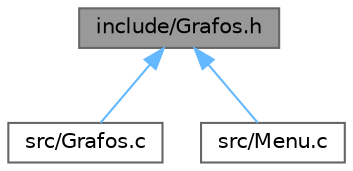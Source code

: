 digraph "include/Grafos.h"
{
 // LATEX_PDF_SIZE
  bgcolor="transparent";
  edge [fontname=Helvetica,fontsize=10,labelfontname=Helvetica,labelfontsize=10];
  node [fontname=Helvetica,fontsize=10,shape=box,height=0.2,width=0.4];
  Node1 [id="Node000001",label="include/Grafos.h",height=0.2,width=0.4,color="gray40", fillcolor="grey60", style="filled", fontcolor="black",tooltip=" "];
  Node1 -> Node2 [id="edge1_Node000001_Node000002",dir="back",color="steelblue1",style="solid",tooltip=" "];
  Node2 [id="Node000002",label="src/Grafos.c",height=0.2,width=0.4,color="grey40", fillcolor="white", style="filled",URL="$Grafos_8c.html",tooltip=" "];
  Node1 -> Node3 [id="edge2_Node000001_Node000003",dir="back",color="steelblue1",style="solid",tooltip=" "];
  Node3 [id="Node000003",label="src/Menu.c",height=0.2,width=0.4,color="grey40", fillcolor="white", style="filled",URL="$Menu_8c.html",tooltip="Implementação do menu e relacionados de gestão de antenas e efeitos nefastos."];
}
